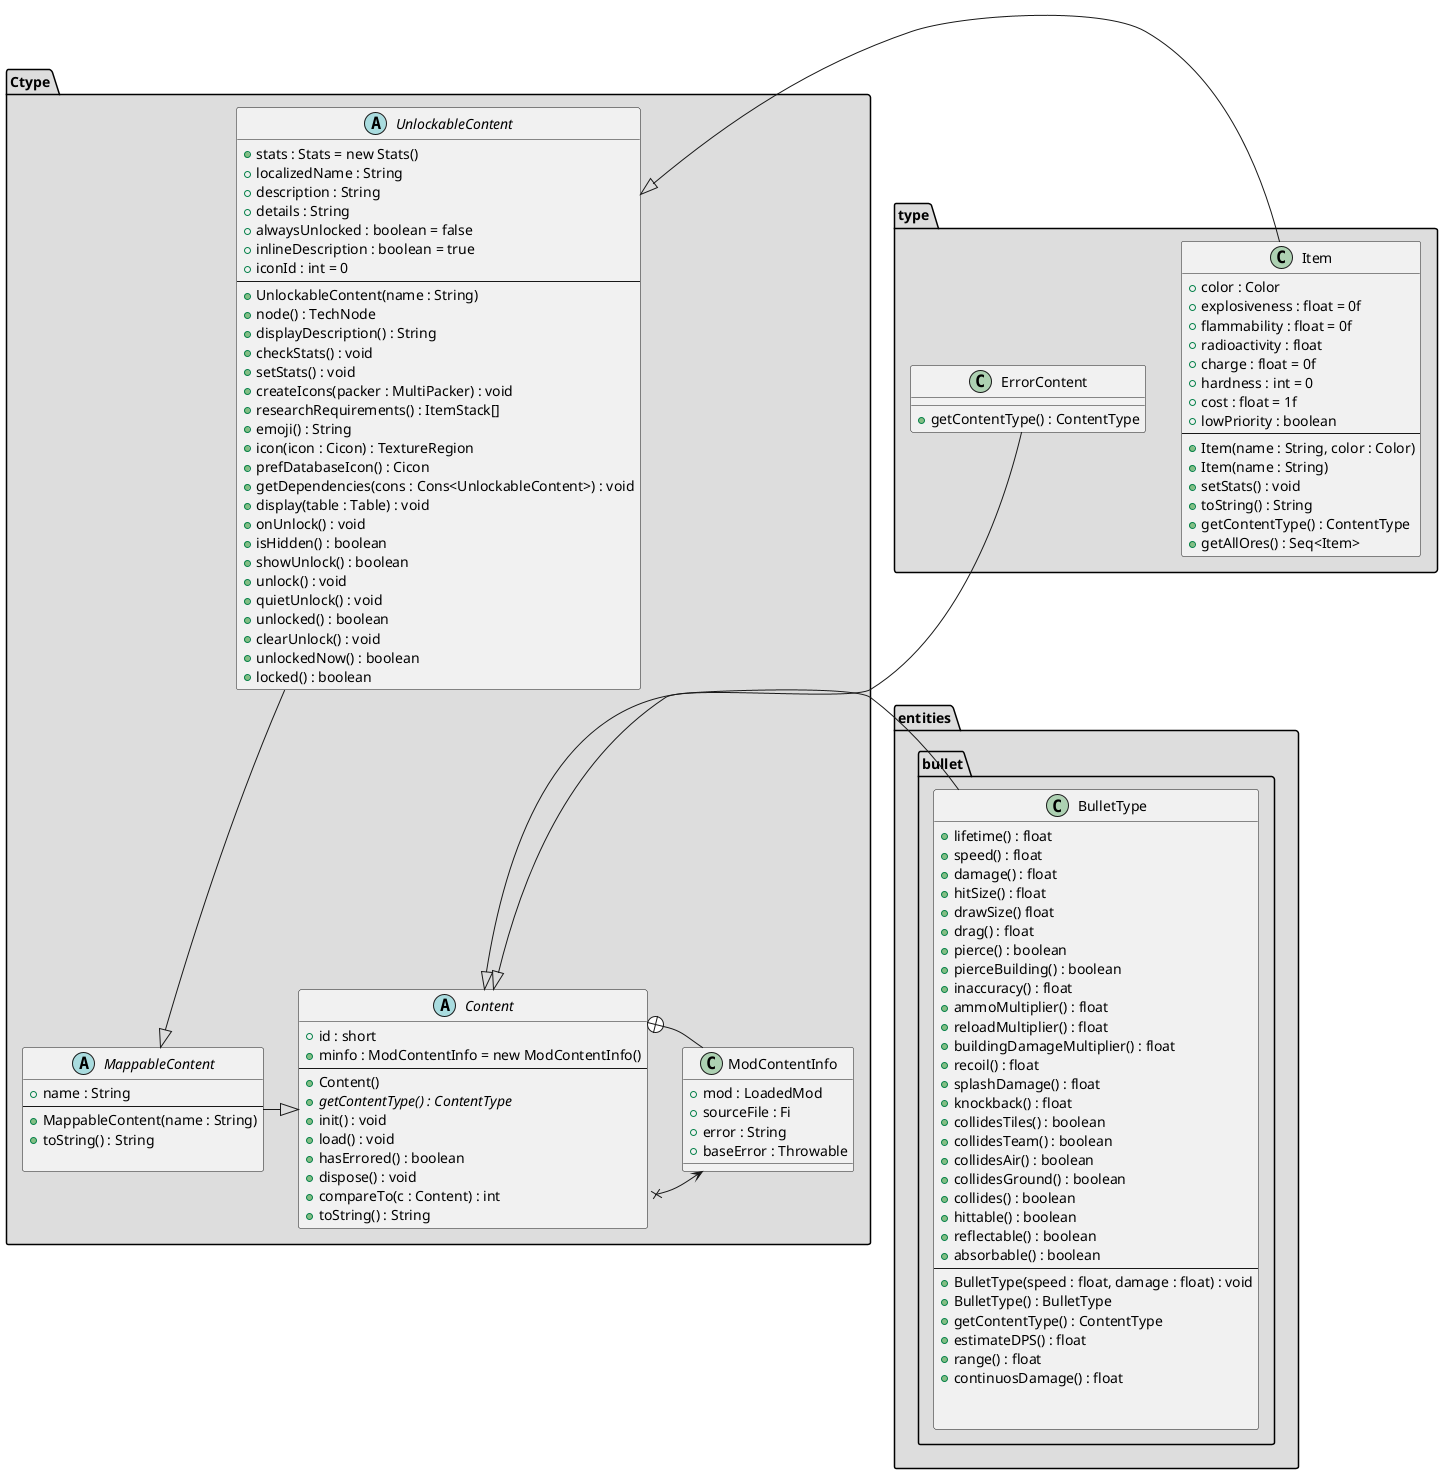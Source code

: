 @startuml

type.ErrorContent --|> Ctype.Content
type.Item -left-|> Ctype.UnlockableContent


namespace Ctype #DDDDDD{
    Content x-left-> ModContentInfo
    Content +-- ModContentInfo
    MappableContent -left-|> Content
    UnlockableContent --|> MappableContent
abstract Content {
+ id : short
+ minfo : ModContentInfo = new ModContentInfo()
---
+ Content()
+ {abstract}getContentType() : ContentType
+ init() : void
+ load() : void
+ hasErrored() : boolean
+ dispose() : void
+ compareTo(c : Content) : int
+ toString() : String
}

Class ModContentInfo{
+ mod : LoadedMod
+ sourceFile : Fi 
+ error : String
+ baseError : Throwable
}

abstract MappableContent{
+ name : String 
---
+ MappableContent(name : String)
+ toString() : String 

}

abstract UnlockableContent{
+ stats : Stats = new Stats()
+ localizedName : String
+ description : String
+ details : String
+ alwaysUnlocked : boolean = false
+ inlineDescription : boolean = true
+ iconId : int = 0
---
+ UnlockableContent(name : String)
+ node() : TechNode
+ displayDescription() : String
+ checkStats() : void
+ setStats() : void
+ createIcons(packer : MultiPacker) : void
+ researchRequirements() : ItemStack[]
+ emoji() : String
+ icon(icon : Cicon) : TextureRegion
+ prefDatabaseIcon() : Cicon
+ getDependencies(cons : Cons<UnlockableContent>) : void
+ display(table : Table) : void
+ onUnlock() : void
+ isHidden() : boolean
+ showUnlock() : boolean
+ unlock() : void
+ quietUnlock() : void
+ unlocked() : boolean
+ clearUnlock() : void
+ unlockedNow() : boolean
+ locked() : boolean
}

}

namespace type #DDDDDD{
    
class Item{
+ color : Color 
+ explosiveness : float = 0f
+ flammability : float = 0f
+ radioactivity : float 
+ charge : float = 0f
+ hardness : int = 0
+ cost : float = 1f
+ lowPriority : boolean
---
+ Item(name : String, color : Color)
+ Item(name : String)
+ setStats() : void
+ toString() : String
+ getContentType() : ContentType
+ getAllOres() : Seq<Item>
}
class ErrorContent{
+ getContentType() : ContentType
}


}

namespace entities #DDDDDD{
namespace bullet #DDDDDD{
BulletType -right-|> Ctype.Content
class BulletType{
+ lifetime() : float
+  speed() : float
+damage() : float
+ hitSize() : float
+    drawSize() float
+    drag() : float
+ pierce() : boolean
+ pierceBuilding() : boolean
+ inaccuracy() : float
+ ammoMultiplier() : float
+ reloadMultiplier() : float
+    buildingDamageMultiplier() : float
+    recoil() : float
+    splashDamage() : float
+    knockback() : float
+    collidesTiles() : boolean
+    collidesTeam() : boolean
+    collidesAir() : boolean
+   collidesGround() : boolean
+    collides() : boolean
+    hittable() : boolean
+    reflectable() : boolean
+    absorbable() : boolean
---
+ BulletType(speed : float, damage : float) : void
+ BulletType() : BulletType
+ getContentType() : ContentType
+ estimateDPS() : float
+ range() : float
+ continuosDamage() : float


}


}

}





@enduml

